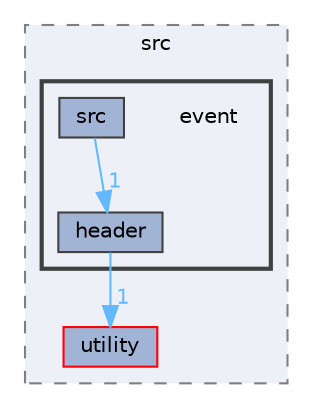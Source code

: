 digraph "C:/Users/Vıctus/Desktop/ce103-final/ce103-final-beyza-aydin-gokcenur-haymana-cpp/src/event"
{
 // INTERACTIVE_SVG=YES
 // LATEX_PDF_SIZE
  bgcolor="transparent";
  edge [fontname=Helvetica,fontsize=10,labelfontname=Helvetica,labelfontsize=10];
  node [fontname=Helvetica,fontsize=10,shape=box,height=0.2,width=0.4];
  compound=true
  subgraph clusterdir_e4cc4e4800a765bf27f242a08d1bc8de {
    graph [ bgcolor="#edf0f7", pencolor="grey50", label="src", fontname=Helvetica,fontsize=10 style="filled,dashed", URL="dir_e4cc4e4800a765bf27f242a08d1bc8de.html",tooltip=""]
  dir_6ab9d2097a2a2292dcc80d3f4f5f326b [label="utility", fillcolor="#a2b4d6", color="red", style="filled", URL="dir_6ab9d2097a2a2292dcc80d3f4f5f326b.html",tooltip=""];
  subgraph clusterdir_6955a45b5280610801a7c6a136eab890 {
    graph [ bgcolor="#edf0f7", pencolor="grey25", label="", fontname=Helvetica,fontsize=10 style="filled,bold", URL="dir_6955a45b5280610801a7c6a136eab890.html",tooltip=""]
    dir_6955a45b5280610801a7c6a136eab890 [shape=plaintext, label="event"];
  dir_660e8ac90bd79f2d4788400f3f99c869 [label="header", fillcolor="#a2b4d6", color="grey25", style="filled", URL="dir_660e8ac90bd79f2d4788400f3f99c869.html",tooltip=""];
  dir_2313a75cc62e7e189f5b56eac629af39 [label="src", fillcolor="#a2b4d6", color="grey25", style="filled", URL="dir_2313a75cc62e7e189f5b56eac629af39.html",tooltip=""];
  }
  }
  dir_660e8ac90bd79f2d4788400f3f99c869->dir_6ab9d2097a2a2292dcc80d3f4f5f326b [headlabel="1", labeldistance=1.5 headhref="dir_000005_000012.html" color="steelblue1" fontcolor="steelblue1"];
  dir_2313a75cc62e7e189f5b56eac629af39->dir_660e8ac90bd79f2d4788400f3f99c869 [headlabel="1", labeldistance=1.5 headhref="dir_000009_000005.html" color="steelblue1" fontcolor="steelblue1"];
}
